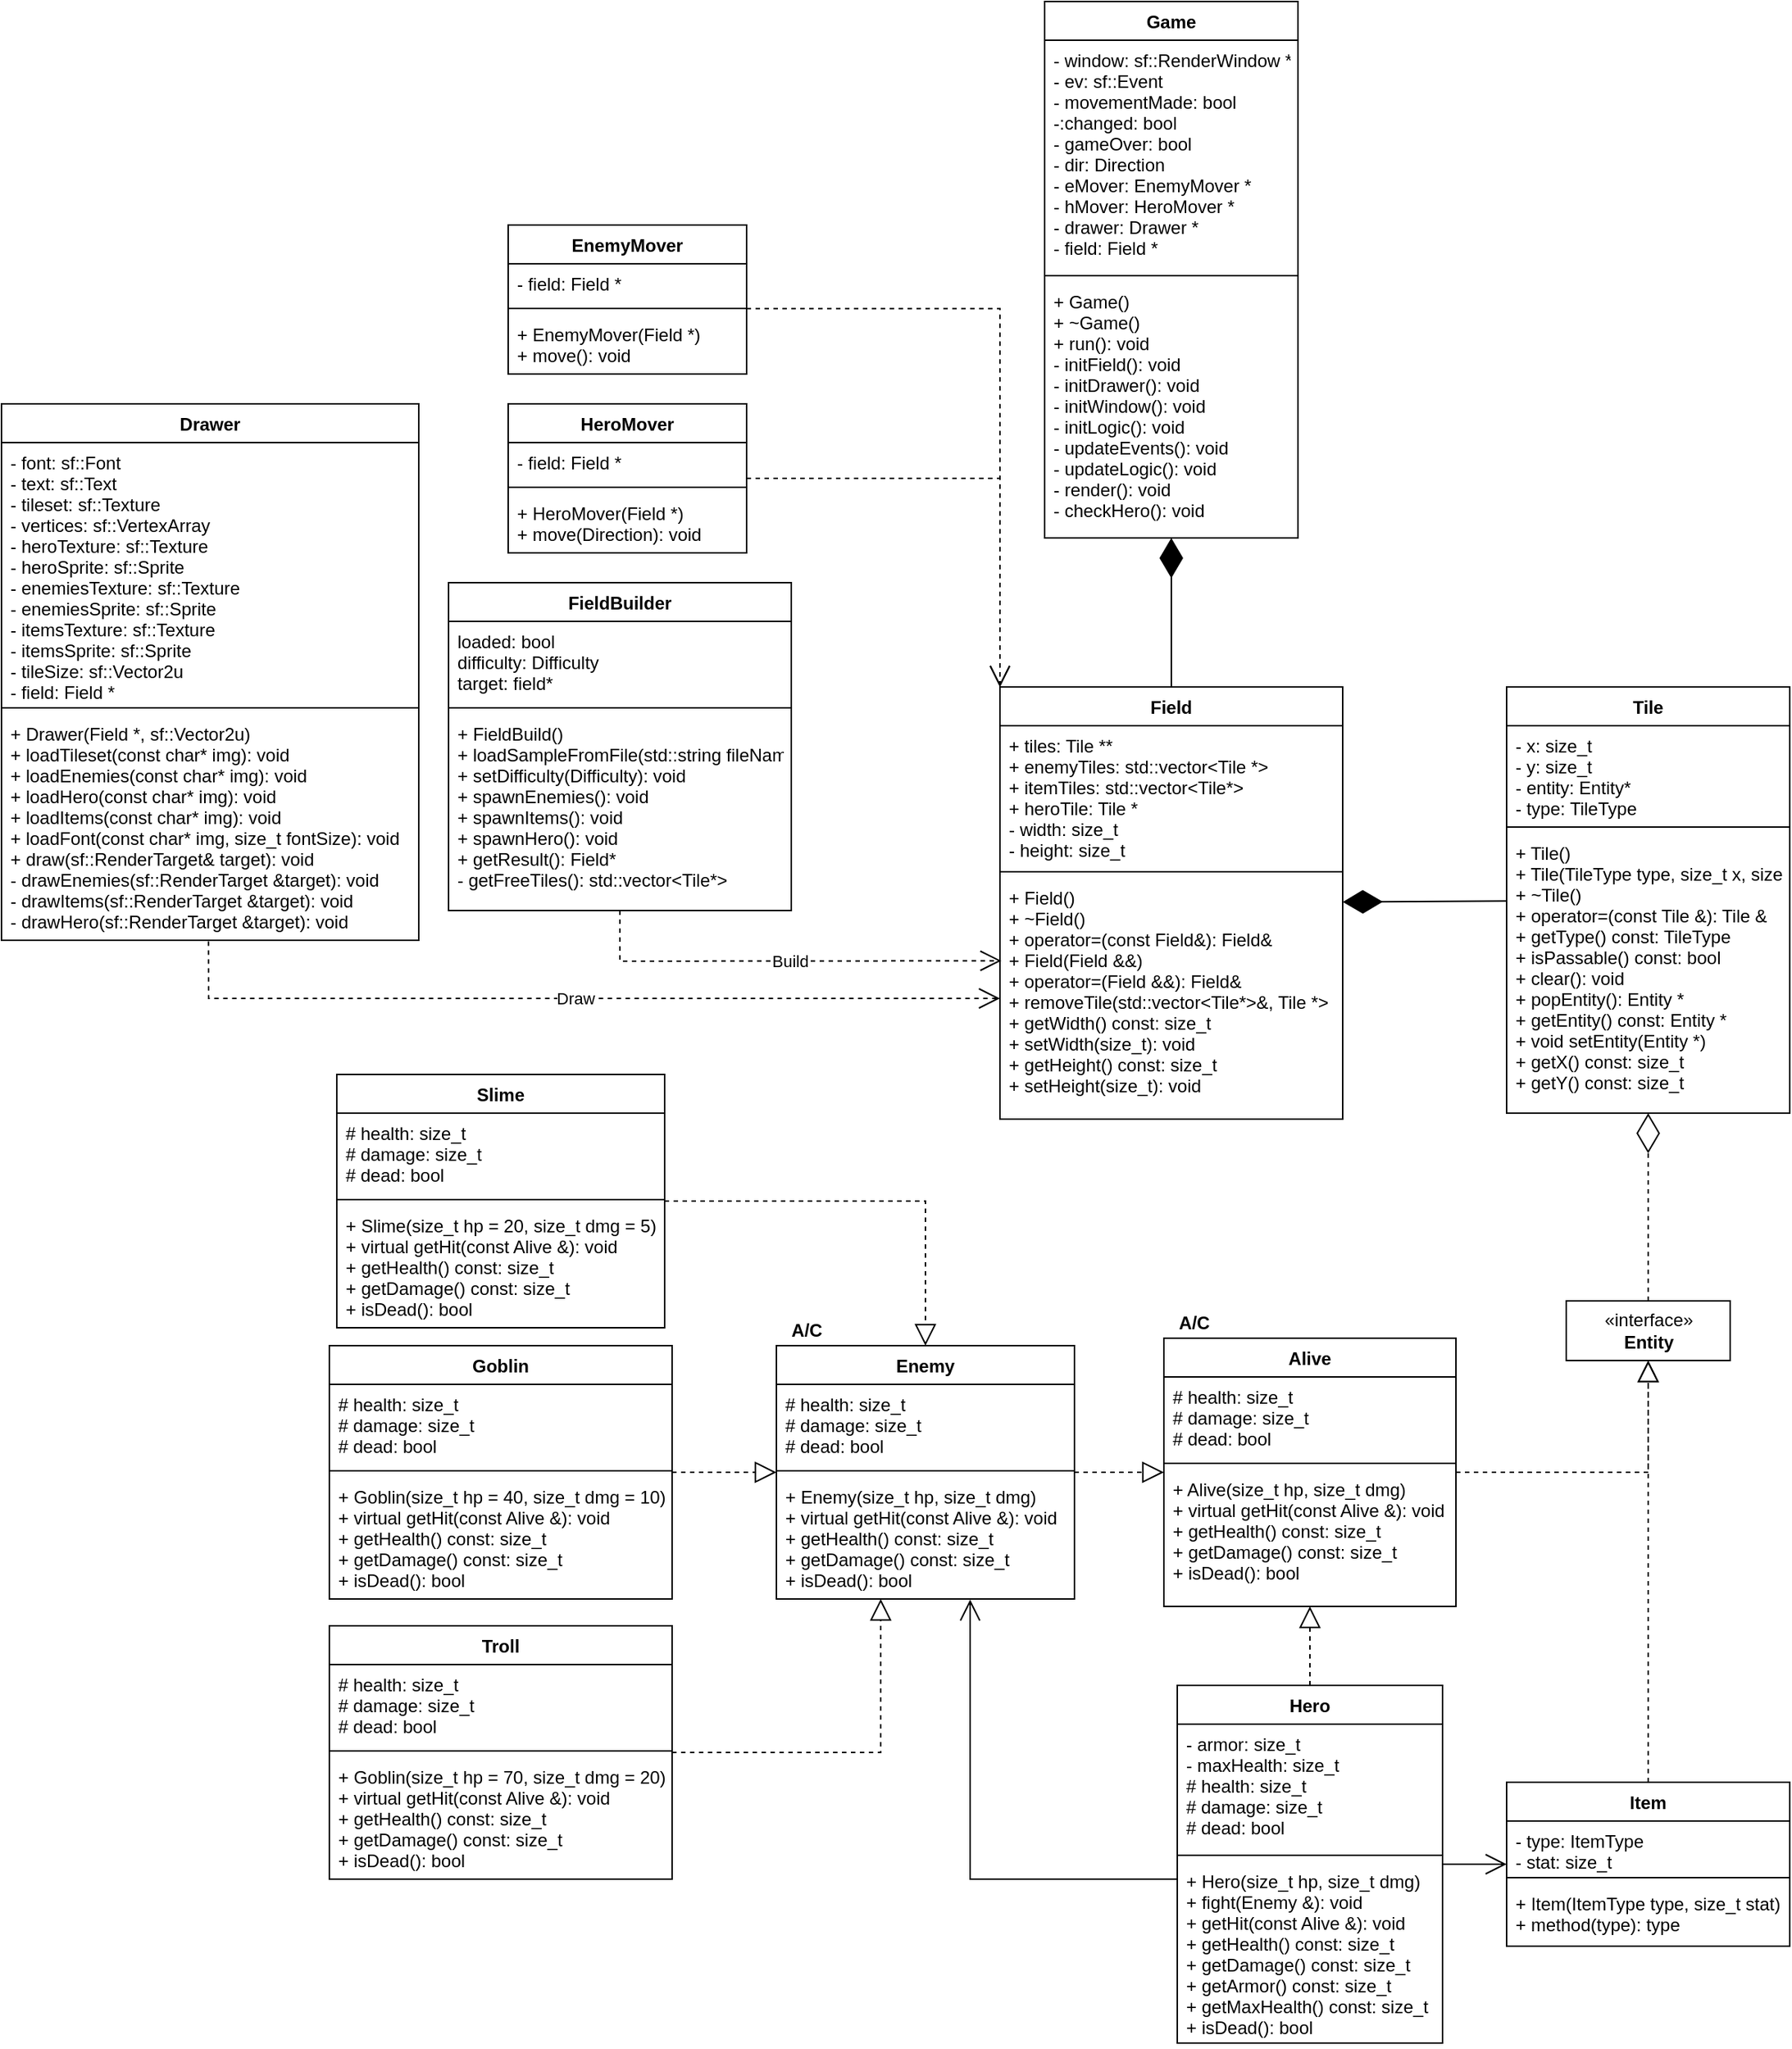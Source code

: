 <mxfile version="15.8.7" type="device"><diagram id="uTf5jsBaMt8wxNTcO5Un" name="Page-1"><mxGraphModel dx="2230" dy="2419" grid="1" gridSize="10" guides="1" tooltips="1" connect="1" arrows="1" fold="1" page="1" pageScale="1" pageWidth="827" pageHeight="1169" math="0" shadow="0"><root><mxCell id="0"/><mxCell id="1" parent="0"/><mxCell id="2A4r-qgi7NbGBhkaliGf-15" value="Game" style="swimlane;fontStyle=1;align=center;verticalAlign=top;childLayout=stackLayout;horizontal=1;startSize=26;horizontalStack=0;resizeParent=1;resizeParentMax=0;resizeLast=0;collapsible=1;marginBottom=0;fillColor=none;gradientColor=none;" parent="1" vertex="1"><mxGeometry x="-360" y="-330" width="170" height="360" as="geometry"/></mxCell><mxCell id="2A4r-qgi7NbGBhkaliGf-16" value="- window: sf::RenderWindow *&#10;- ev: sf::Event&#10;- movementMade: bool&#10;-:changed: bool&#10;- gameOver: bool&#10;- dir: Direction&#10;- eMover: EnemyMover *&#10;- hMover: HeroMover *&#10;- drawer: Drawer *&#10;- field: Field *" style="text;strokeColor=none;fillColor=none;align=left;verticalAlign=top;spacingLeft=4;spacingRight=4;overflow=hidden;rotatable=0;points=[[0,0.5],[1,0.5]];portConstraint=eastwest;" parent="2A4r-qgi7NbGBhkaliGf-15" vertex="1"><mxGeometry y="26" width="170" height="154" as="geometry"/></mxCell><mxCell id="2A4r-qgi7NbGBhkaliGf-17" value="" style="line;strokeWidth=1;fillColor=none;align=left;verticalAlign=middle;spacingTop=-1;spacingLeft=3;spacingRight=3;rotatable=0;labelPosition=right;points=[];portConstraint=eastwest;" parent="2A4r-qgi7NbGBhkaliGf-15" vertex="1"><mxGeometry y="180" width="170" height="8" as="geometry"/></mxCell><mxCell id="2A4r-qgi7NbGBhkaliGf-18" value="+ Game()&#10;+ ~Game()&#10;+ run(): void&#10;- initField(): void&#10;- initDrawer(): void&#10;- initWindow(): void&#10;- initLogic(): void&#10;- updateEvents(): void&#10;- updateLogic(): void&#10;- render(): void&#10;- checkHero(): void" style="text;strokeColor=none;fillColor=none;align=left;verticalAlign=top;spacingLeft=4;spacingRight=4;overflow=hidden;rotatable=0;points=[[0,0.5],[1,0.5]];portConstraint=eastwest;" parent="2A4r-qgi7NbGBhkaliGf-15" vertex="1"><mxGeometry y="188" width="170" height="172" as="geometry"/></mxCell><mxCell id="2A4r-qgi7NbGBhkaliGf-21" value="FieldBuilder" style="swimlane;fontStyle=1;align=center;verticalAlign=top;childLayout=stackLayout;horizontal=1;startSize=26;horizontalStack=0;resizeParent=1;resizeParentMax=0;resizeLast=0;collapsible=1;marginBottom=0;fillColor=none;gradientColor=none;" parent="1" vertex="1"><mxGeometry x="-760" y="60" width="230" height="220" as="geometry"/></mxCell><mxCell id="2A4r-qgi7NbGBhkaliGf-22" value="loaded: bool&#10;difficulty: Difficulty&#10;target: field*&#10;" style="text;strokeColor=none;fillColor=none;align=left;verticalAlign=top;spacingLeft=4;spacingRight=4;overflow=hidden;rotatable=0;points=[[0,0.5],[1,0.5]];portConstraint=eastwest;" parent="2A4r-qgi7NbGBhkaliGf-21" vertex="1"><mxGeometry y="26" width="230" height="54" as="geometry"/></mxCell><mxCell id="2A4r-qgi7NbGBhkaliGf-23" value="" style="line;strokeWidth=1;fillColor=none;align=left;verticalAlign=middle;spacingTop=-1;spacingLeft=3;spacingRight=3;rotatable=0;labelPosition=right;points=[];portConstraint=eastwest;" parent="2A4r-qgi7NbGBhkaliGf-21" vertex="1"><mxGeometry y="80" width="230" height="8" as="geometry"/></mxCell><mxCell id="2A4r-qgi7NbGBhkaliGf-24" value="+ FieldBuild()&#10;+ loadSampleFromFile(std::string fileName): void&#10;+ setDifficulty(Difficulty): void&#10;+ spawnEnemies(): void&#10;+ spawnItems(): void&#10;+ spawnHero(): void&#10;+ getResult(): Field*&#10;- getFreeTiles(): std::vector&lt;Tile*&gt;" style="text;strokeColor=none;fillColor=none;align=left;verticalAlign=top;spacingLeft=4;spacingRight=4;overflow=hidden;rotatable=0;points=[[0,0.5],[1,0.5]];portConstraint=eastwest;" parent="2A4r-qgi7NbGBhkaliGf-21" vertex="1"><mxGeometry y="88" width="230" height="132" as="geometry"/></mxCell><mxCell id="2A4r-qgi7NbGBhkaliGf-25" value="Field" style="swimlane;fontStyle=1;align=center;verticalAlign=top;childLayout=stackLayout;horizontal=1;startSize=26;horizontalStack=0;resizeParent=1;resizeParentMax=0;resizeLast=0;collapsible=1;marginBottom=0;fillColor=none;gradientColor=none;" parent="1" vertex="1"><mxGeometry x="-390" y="130" width="230" height="290" as="geometry"/></mxCell><mxCell id="2A4r-qgi7NbGBhkaliGf-26" value="+ tiles: Tile **&#10;+ enemyTiles: std::vector&lt;Tile *&gt;&#10;+ itemTiles: std::vector&lt;Tile*&gt;&#10;+ heroTile: Tile *&#10;- width: size_t&#10;- height: size_t" style="text;strokeColor=none;fillColor=none;align=left;verticalAlign=top;spacingLeft=4;spacingRight=4;overflow=hidden;rotatable=0;points=[[0,0.5],[1,0.5]];portConstraint=eastwest;" parent="2A4r-qgi7NbGBhkaliGf-25" vertex="1"><mxGeometry y="26" width="230" height="94" as="geometry"/></mxCell><mxCell id="2A4r-qgi7NbGBhkaliGf-27" value="" style="line;strokeWidth=1;fillColor=none;align=left;verticalAlign=middle;spacingTop=-1;spacingLeft=3;spacingRight=3;rotatable=0;labelPosition=right;points=[];portConstraint=eastwest;" parent="2A4r-qgi7NbGBhkaliGf-25" vertex="1"><mxGeometry y="120" width="230" height="8" as="geometry"/></mxCell><mxCell id="2A4r-qgi7NbGBhkaliGf-28" value="+ Field()&#10;+ ~Field()&#10;+ operator=(const Field&amp;): Field&amp; &#10;+ Field(Field &amp;&amp;)&#10;+ operator=(Field &amp;&amp;): Field&amp;&#10;+ removeTile(std::vector&lt;Tile*&gt;&amp;, Tile *&gt;&#10;+ getWidth() const: size_t &#10;+ setWidth(size_t): void&#10;+ getHeight() const: size_t &#10;+ setHeight(size_t): void" style="text;strokeColor=none;fillColor=none;align=left;verticalAlign=top;spacingLeft=4;spacingRight=4;overflow=hidden;rotatable=0;points=[[0,0.5],[1,0.5]];portConstraint=eastwest;" parent="2A4r-qgi7NbGBhkaliGf-25" vertex="1"><mxGeometry y="128" width="230" height="162" as="geometry"/></mxCell><mxCell id="2A4r-qgi7NbGBhkaliGf-29" value="Drawer" style="swimlane;fontStyle=1;align=center;verticalAlign=top;childLayout=stackLayout;horizontal=1;startSize=26;horizontalStack=0;resizeParent=1;resizeParentMax=0;resizeLast=0;collapsible=1;marginBottom=0;fillColor=none;gradientColor=none;" parent="1" vertex="1"><mxGeometry x="-1060" y="-60" width="280" height="360" as="geometry"/></mxCell><mxCell id="2A4r-qgi7NbGBhkaliGf-30" value="- font: sf::Font&#10;- text: sf::Text&#10;- tileset: sf::Texture&#10;- vertices: sf::VertexArray&#10;- heroTexture: sf::Texture&#10;- heroSprite: sf::Sprite&#10;- enemiesTexture: sf::Texture&#10;- enemiesSprite: sf::Sprite&#10;- itemsTexture: sf::Texture&#10;- itemsSprite: sf::Sprite&#10;- tileSize: sf::Vector2u&#10;- field: Field *" style="text;strokeColor=none;fillColor=none;align=left;verticalAlign=top;spacingLeft=4;spacingRight=4;overflow=hidden;rotatable=0;points=[[0,0.5],[1,0.5]];portConstraint=eastwest;" parent="2A4r-qgi7NbGBhkaliGf-29" vertex="1"><mxGeometry y="26" width="280" height="174" as="geometry"/></mxCell><mxCell id="2A4r-qgi7NbGBhkaliGf-31" value="" style="line;strokeWidth=1;fillColor=none;align=left;verticalAlign=middle;spacingTop=-1;spacingLeft=3;spacingRight=3;rotatable=0;labelPosition=right;points=[];portConstraint=eastwest;" parent="2A4r-qgi7NbGBhkaliGf-29" vertex="1"><mxGeometry y="200" width="280" height="8" as="geometry"/></mxCell><mxCell id="2A4r-qgi7NbGBhkaliGf-32" value="+ Drawer(Field *, sf::Vector2u)&#10;+ loadTileset(const char* img): void&#10;+ loadEnemies(const char* img): void&#10;+ loadHero(const char* img): void&#10;+ loadItems(const char* img): void&#10;+ loadFont(const char* img, size_t fontSize): void&#10;+ draw(sf::RenderTarget&amp; target): void&#10;- drawEnemies(sf::RenderTarget &amp;target): void&#10;- drawItems(sf::RenderTarget &amp;target): void&#10;- drawHero(sf::RenderTarget &amp;target): void&#10;&#10;" style="text;strokeColor=none;fillColor=none;align=left;verticalAlign=top;spacingLeft=4;spacingRight=4;overflow=hidden;rotatable=0;points=[[0,0.5],[1,0.5]];portConstraint=eastwest;" parent="2A4r-qgi7NbGBhkaliGf-29" vertex="1"><mxGeometry y="208" width="280" height="152" as="geometry"/></mxCell><mxCell id="2A4r-qgi7NbGBhkaliGf-33" value="Tile" style="swimlane;fontStyle=1;align=center;verticalAlign=top;childLayout=stackLayout;horizontal=1;startSize=26;horizontalStack=0;resizeParent=1;resizeParentMax=0;resizeLast=0;collapsible=1;marginBottom=0;fillColor=none;gradientColor=none;" parent="1" vertex="1"><mxGeometry x="-50" y="130" width="190" height="286" as="geometry"/></mxCell><mxCell id="MAmKQFRrY8ufu5wHWXjG-3" value="- x: size_t&#10;- y: size_t&#10;- entity: Entity*&#10;- type: TileType&#10;" style="text;strokeColor=none;fillColor=none;align=left;verticalAlign=top;spacingLeft=4;spacingRight=4;overflow=hidden;rotatable=0;points=[[0,0.5],[1,0.5]];portConstraint=eastwest;" parent="2A4r-qgi7NbGBhkaliGf-33" vertex="1"><mxGeometry y="26" width="190" height="64" as="geometry"/></mxCell><mxCell id="2A4r-qgi7NbGBhkaliGf-35" value="" style="line;strokeWidth=1;fillColor=none;align=left;verticalAlign=middle;spacingTop=-1;spacingLeft=3;spacingRight=3;rotatable=0;labelPosition=right;points=[];portConstraint=eastwest;" parent="2A4r-qgi7NbGBhkaliGf-33" vertex="1"><mxGeometry y="90" width="190" height="8" as="geometry"/></mxCell><mxCell id="2A4r-qgi7NbGBhkaliGf-36" value="+ Tile()&#10;+ Tile(TileType type, size_t x, size_t y)&#10;+ ~Tile()&#10;+ operator=(const Tile &amp;): Tile &amp;&#10;+ getType() const: TileType&#10;+ isPassable() const: bool&#10;+ clear(): void&#10;+ popEntity(): Entity *&#10;+ getEntity() const: Entity *&#10;+ void setEntity(Entity *)&#10;+ getX() const: size_t&#10;+ getY() const: size_t" style="text;strokeColor=none;fillColor=none;align=left;verticalAlign=top;spacingLeft=4;spacingRight=4;overflow=hidden;rotatable=0;points=[[0,0.5],[1,0.5]];portConstraint=eastwest;" parent="2A4r-qgi7NbGBhkaliGf-33" vertex="1"><mxGeometry y="98" width="190" height="188" as="geometry"/></mxCell><mxCell id="2A4r-qgi7NbGBhkaliGf-45" value="" style="endArrow=diamondThin;endFill=1;endSize=24;html=1;" parent="1" source="2A4r-qgi7NbGBhkaliGf-25" target="2A4r-qgi7NbGBhkaliGf-15" edge="1"><mxGeometry width="160" relative="1" as="geometry"><mxPoint x="10" y="700" as="sourcePoint"/><mxPoint x="180" y="165" as="targetPoint"/></mxGeometry></mxCell><mxCell id="2A4r-qgi7NbGBhkaliGf-48" value="" style="endArrow=diamondThin;endFill=1;endSize=24;html=1;" parent="1" source="2A4r-qgi7NbGBhkaliGf-33" target="2A4r-qgi7NbGBhkaliGf-25" edge="1"><mxGeometry width="160" relative="1" as="geometry"><mxPoint x="599" y="480" as="sourcePoint"/><mxPoint x="170" y="700" as="targetPoint"/></mxGeometry></mxCell><mxCell id="2A4r-qgi7NbGBhkaliGf-50" value="Draw" style="endArrow=open;endSize=12;dashed=1;html=1;exitX=0.496;exitY=1.005;exitDx=0;exitDy=0;exitPerimeter=0;rounded=0;entryX=0;entryY=0.5;entryDx=0;entryDy=0;" parent="1" source="2A4r-qgi7NbGBhkaliGf-32" target="2A4r-qgi7NbGBhkaliGf-28" edge="1"><mxGeometry width="160" relative="1" as="geometry"><mxPoint x="10" y="700" as="sourcePoint"/><mxPoint x="-420" y="335" as="targetPoint"/><Array as="points"><mxPoint x="-921" y="339"/></Array></mxGeometry></mxCell><mxCell id="2A4r-qgi7NbGBhkaliGf-52" value="Build" style="endArrow=open;endSize=12;dashed=1;html=1;rounded=0;exitX=0.5;exitY=1;exitDx=0;exitDy=0;exitPerimeter=0;entryX=0.004;entryY=0.344;entryDx=0;entryDy=0;entryPerimeter=0;" parent="1" source="2A4r-qgi7NbGBhkaliGf-24" target="2A4r-qgi7NbGBhkaliGf-28" edge="1"><mxGeometry x="0.026" width="160" relative="1" as="geometry"><mxPoint x="10" y="700" as="sourcePoint"/><mxPoint x="-420" y="316" as="targetPoint"/><Array as="points"><mxPoint x="-645" y="314"/></Array><mxPoint as="offset"/></mxGeometry></mxCell><mxCell id="4mSaH6M3uT7Bla0XNZTi-2" value="HeroMover" style="swimlane;fontStyle=1;align=center;verticalAlign=top;childLayout=stackLayout;horizontal=1;startSize=26;horizontalStack=0;resizeParent=1;resizeParentMax=0;resizeLast=0;collapsible=1;marginBottom=0;" vertex="1" parent="1"><mxGeometry x="-720" y="-60" width="160" height="100" as="geometry"/></mxCell><mxCell id="4mSaH6M3uT7Bla0XNZTi-3" value="- field: Field *" style="text;strokeColor=none;fillColor=none;align=left;verticalAlign=top;spacingLeft=4;spacingRight=4;overflow=hidden;rotatable=0;points=[[0,0.5],[1,0.5]];portConstraint=eastwest;" vertex="1" parent="4mSaH6M3uT7Bla0XNZTi-2"><mxGeometry y="26" width="160" height="26" as="geometry"/></mxCell><mxCell id="4mSaH6M3uT7Bla0XNZTi-4" value="" style="line;strokeWidth=1;fillColor=none;align=left;verticalAlign=middle;spacingTop=-1;spacingLeft=3;spacingRight=3;rotatable=0;labelPosition=right;points=[];portConstraint=eastwest;" vertex="1" parent="4mSaH6M3uT7Bla0XNZTi-2"><mxGeometry y="52" width="160" height="8" as="geometry"/></mxCell><mxCell id="4mSaH6M3uT7Bla0XNZTi-5" value="+ HeroMover(Field *)&#10;+ move(Direction): void" style="text;strokeColor=none;fillColor=none;align=left;verticalAlign=top;spacingLeft=4;spacingRight=4;overflow=hidden;rotatable=0;points=[[0,0.5],[1,0.5]];portConstraint=eastwest;" vertex="1" parent="4mSaH6M3uT7Bla0XNZTi-2"><mxGeometry y="60" width="160" height="40" as="geometry"/></mxCell><mxCell id="4mSaH6M3uT7Bla0XNZTi-10" style="edgeStyle=orthogonalEdgeStyle;rounded=0;orthogonalLoop=1;jettySize=auto;html=1;dashed=1;endArrow=open;endFill=0;entryX=0;entryY=0;entryDx=0;entryDy=0;strokeWidth=1;endSize=12;exitX=1;exitY=1.158;exitDx=0;exitDy=0;exitPerimeter=0;" edge="1" parent="1" source="4mSaH6M3uT7Bla0XNZTi-7" target="2A4r-qgi7NbGBhkaliGf-25"><mxGeometry relative="1" as="geometry"/></mxCell><mxCell id="4mSaH6M3uT7Bla0XNZTi-6" value="EnemyMover" style="swimlane;fontStyle=1;align=center;verticalAlign=top;childLayout=stackLayout;horizontal=1;startSize=26;horizontalStack=0;resizeParent=1;resizeParentMax=0;resizeLast=0;collapsible=1;marginBottom=0;" vertex="1" parent="1"><mxGeometry x="-720" y="-180" width="160" height="100" as="geometry"/></mxCell><mxCell id="4mSaH6M3uT7Bla0XNZTi-7" value="- field: Field *" style="text;strokeColor=none;fillColor=none;align=left;verticalAlign=top;spacingLeft=4;spacingRight=4;overflow=hidden;rotatable=0;points=[[0,0.5],[1,0.5]];portConstraint=eastwest;" vertex="1" parent="4mSaH6M3uT7Bla0XNZTi-6"><mxGeometry y="26" width="160" height="26" as="geometry"/></mxCell><mxCell id="4mSaH6M3uT7Bla0XNZTi-8" value="" style="line;strokeWidth=1;fillColor=none;align=left;verticalAlign=middle;spacingTop=-1;spacingLeft=3;spacingRight=3;rotatable=0;labelPosition=right;points=[];portConstraint=eastwest;" vertex="1" parent="4mSaH6M3uT7Bla0XNZTi-6"><mxGeometry y="52" width="160" height="8" as="geometry"/></mxCell><mxCell id="4mSaH6M3uT7Bla0XNZTi-9" value="+ EnemyMover(Field *)&#10;+ move(): void" style="text;strokeColor=none;fillColor=none;align=left;verticalAlign=top;spacingLeft=4;spacingRight=4;overflow=hidden;rotatable=0;points=[[0,0.5],[1,0.5]];portConstraint=eastwest;" vertex="1" parent="4mSaH6M3uT7Bla0XNZTi-6"><mxGeometry y="60" width="160" height="40" as="geometry"/></mxCell><mxCell id="4mSaH6M3uT7Bla0XNZTi-12" style="edgeStyle=orthogonalEdgeStyle;rounded=0;orthogonalLoop=1;jettySize=auto;html=1;dashed=1;endArrow=open;endFill=0;strokeWidth=1;entryX=0;entryY=0;entryDx=0;entryDy=0;endSize=12;" edge="1" parent="1" source="4mSaH6M3uT7Bla0XNZTi-2" target="2A4r-qgi7NbGBhkaliGf-25"><mxGeometry relative="1" as="geometry"><mxPoint x="30" y="-60" as="sourcePoint"/><mxPoint x="210" y="140" as="targetPoint"/></mxGeometry></mxCell><mxCell id="4mSaH6M3uT7Bla0XNZTi-26" style="edgeStyle=orthogonalEdgeStyle;rounded=0;orthogonalLoop=1;jettySize=auto;html=1;dashed=1;endArrow=block;endFill=0;endSize=12;strokeWidth=1;entryX=0.5;entryY=1;entryDx=0;entryDy=0;" edge="1" parent="1" source="4mSaH6M3uT7Bla0XNZTi-13" target="4mSaH6M3uT7Bla0XNZTi-19"><mxGeometry relative="1" as="geometry"><mxPoint x="187" y="780" as="targetPoint"/></mxGeometry></mxCell><mxCell id="4mSaH6M3uT7Bla0XNZTi-13" value="Alive" style="swimlane;fontStyle=1;align=center;verticalAlign=top;childLayout=stackLayout;horizontal=1;startSize=26;horizontalStack=0;resizeParent=1;resizeParentMax=0;resizeLast=0;collapsible=1;marginBottom=0;" vertex="1" parent="1"><mxGeometry x="-280" y="567" width="196" height="180" as="geometry"/></mxCell><mxCell id="4mSaH6M3uT7Bla0XNZTi-14" value="# health: size_t&#10;# damage: size_t&#10;# dead: bool" style="text;strokeColor=none;fillColor=none;align=left;verticalAlign=top;spacingLeft=4;spacingRight=4;overflow=hidden;rotatable=0;points=[[0,0.5],[1,0.5]];portConstraint=eastwest;" vertex="1" parent="4mSaH6M3uT7Bla0XNZTi-13"><mxGeometry y="26" width="196" height="54" as="geometry"/></mxCell><mxCell id="4mSaH6M3uT7Bla0XNZTi-15" value="" style="line;strokeWidth=1;fillColor=none;align=left;verticalAlign=middle;spacingTop=-1;spacingLeft=3;spacingRight=3;rotatable=0;labelPosition=right;points=[];portConstraint=eastwest;" vertex="1" parent="4mSaH6M3uT7Bla0XNZTi-13"><mxGeometry y="80" width="196" height="8" as="geometry"/></mxCell><mxCell id="4mSaH6M3uT7Bla0XNZTi-16" value="+ Alive(size_t hp, size_t dmg)&#10;+ virtual getHit(const Alive &amp;): void&#10;+ getHealth() const: size_t&#10;+ getDamage() const: size_t&#10;+ isDead(): bool" style="text;strokeColor=none;fillColor=none;align=left;verticalAlign=top;spacingLeft=4;spacingRight=4;overflow=hidden;rotatable=0;points=[[0,0.5],[1,0.5]];portConstraint=eastwest;" vertex="1" parent="4mSaH6M3uT7Bla0XNZTi-13"><mxGeometry y="88" width="196" height="92" as="geometry"/></mxCell><mxCell id="4mSaH6M3uT7Bla0XNZTi-20" style="edgeStyle=orthogonalEdgeStyle;rounded=0;orthogonalLoop=1;jettySize=auto;html=1;dashed=1;endArrow=diamondThin;endFill=0;strokeWidth=1;endSize=24;" edge="1" parent="1" source="4mSaH6M3uT7Bla0XNZTi-19" target="2A4r-qgi7NbGBhkaliGf-33"><mxGeometry relative="1" as="geometry"/></mxCell><mxCell id="4mSaH6M3uT7Bla0XNZTi-19" value="«interface»&lt;br&gt;&lt;b&gt;Entity&lt;/b&gt;" style="html=1;" vertex="1" parent="1"><mxGeometry x="-10" y="542" width="110" height="40" as="geometry"/></mxCell><mxCell id="4mSaH6M3uT7Bla0XNZTi-25" style="edgeStyle=orthogonalEdgeStyle;rounded=0;orthogonalLoop=1;jettySize=auto;html=1;dashed=1;endArrow=block;endFill=0;endSize=12;strokeWidth=1;" edge="1" parent="1" source="4mSaH6M3uT7Bla0XNZTi-21" target="4mSaH6M3uT7Bla0XNZTi-19"><mxGeometry relative="1" as="geometry"/></mxCell><mxCell id="4mSaH6M3uT7Bla0XNZTi-21" value="Item" style="swimlane;fontStyle=1;align=center;verticalAlign=top;childLayout=stackLayout;horizontal=1;startSize=26;horizontalStack=0;resizeParent=1;resizeParentMax=0;resizeLast=0;collapsible=1;marginBottom=0;" vertex="1" parent="1"><mxGeometry x="-50" y="865" width="190" height="110" as="geometry"/></mxCell><mxCell id="4mSaH6M3uT7Bla0XNZTi-22" value="- type: ItemType&#10;- stat: size_t" style="text;strokeColor=none;fillColor=none;align=left;verticalAlign=top;spacingLeft=4;spacingRight=4;overflow=hidden;rotatable=0;points=[[0,0.5],[1,0.5]];portConstraint=eastwest;" vertex="1" parent="4mSaH6M3uT7Bla0XNZTi-21"><mxGeometry y="26" width="190" height="34" as="geometry"/></mxCell><mxCell id="4mSaH6M3uT7Bla0XNZTi-23" value="" style="line;strokeWidth=1;fillColor=none;align=left;verticalAlign=middle;spacingTop=-1;spacingLeft=3;spacingRight=3;rotatable=0;labelPosition=right;points=[];portConstraint=eastwest;" vertex="1" parent="4mSaH6M3uT7Bla0XNZTi-21"><mxGeometry y="60" width="190" height="8" as="geometry"/></mxCell><mxCell id="4mSaH6M3uT7Bla0XNZTi-24" value="+ Item(ItemType type, size_t stat)&#10;+ method(type): type" style="text;strokeColor=none;fillColor=none;align=left;verticalAlign=top;spacingLeft=4;spacingRight=4;overflow=hidden;rotatable=0;points=[[0,0.5],[1,0.5]];portConstraint=eastwest;" vertex="1" parent="4mSaH6M3uT7Bla0XNZTi-21"><mxGeometry y="68" width="190" height="42" as="geometry"/></mxCell><mxCell id="4mSaH6M3uT7Bla0XNZTi-33" style="edgeStyle=orthogonalEdgeStyle;rounded=0;orthogonalLoop=1;jettySize=auto;html=1;dashed=1;endArrow=block;endFill=0;endSize=12;strokeWidth=1;" edge="1" parent="1" source="4mSaH6M3uT7Bla0XNZTi-28" target="4mSaH6M3uT7Bla0XNZTi-13"><mxGeometry relative="1" as="geometry"/></mxCell><mxCell id="4mSaH6M3uT7Bla0XNZTi-64" style="edgeStyle=orthogonalEdgeStyle;rounded=0;orthogonalLoop=1;jettySize=auto;html=1;endArrow=open;endFill=0;endSize=12;strokeWidth=1;" edge="1" parent="1" source="4mSaH6M3uT7Bla0XNZTi-28" target="4mSaH6M3uT7Bla0XNZTi-21"><mxGeometry relative="1" as="geometry"/></mxCell><mxCell id="4mSaH6M3uT7Bla0XNZTi-65" style="edgeStyle=orthogonalEdgeStyle;rounded=0;orthogonalLoop=1;jettySize=auto;html=1;endArrow=open;endFill=0;endSize=12;strokeWidth=1;entryX=0.65;entryY=1.005;entryDx=0;entryDy=0;entryPerimeter=0;exitX=0;exitY=0.995;exitDx=0;exitDy=0;exitPerimeter=0;" edge="1" parent="1" source="4mSaH6M3uT7Bla0XNZTi-29" target="4mSaH6M3uT7Bla0XNZTi-38"><mxGeometry relative="1" as="geometry"/></mxCell><mxCell id="4mSaH6M3uT7Bla0XNZTi-28" value="Hero" style="swimlane;fontStyle=1;align=center;verticalAlign=top;childLayout=stackLayout;horizontal=1;startSize=26;horizontalStack=0;resizeParent=1;resizeParentMax=0;resizeLast=0;collapsible=1;marginBottom=0;" vertex="1" parent="1"><mxGeometry x="-271" y="800" width="178" height="240" as="geometry"/></mxCell><mxCell id="4mSaH6M3uT7Bla0XNZTi-29" value="- armor: size_t&#10;- maxHealth: size_t&#10;# health: size_t&#10;# damage: size_t&#10;# dead: bool" style="text;strokeColor=none;fillColor=none;align=left;verticalAlign=top;spacingLeft=4;spacingRight=4;overflow=hidden;rotatable=0;points=[[0,0.5],[1,0.5]];portConstraint=eastwest;" vertex="1" parent="4mSaH6M3uT7Bla0XNZTi-28"><mxGeometry y="26" width="178" height="84" as="geometry"/></mxCell><mxCell id="4mSaH6M3uT7Bla0XNZTi-30" value="" style="line;strokeWidth=1;fillColor=none;align=left;verticalAlign=middle;spacingTop=-1;spacingLeft=3;spacingRight=3;rotatable=0;labelPosition=right;points=[];portConstraint=eastwest;" vertex="1" parent="4mSaH6M3uT7Bla0XNZTi-28"><mxGeometry y="110" width="178" height="8" as="geometry"/></mxCell><mxCell id="4mSaH6M3uT7Bla0XNZTi-31" value="+ Hero(size_t hp, size_t dmg)&#10;+ fight(Enemy &amp;): void&#10;+ getHit(const Alive &amp;): void&#10;+ getHealth() const: size_t&#10;+ getDamage() const: size_t&#10;+ getArmor() const: size_t&#10;+ getMaxHealth() const: size_t&#10;+ isDead(): bool&#10;&#10;" style="text;strokeColor=none;fillColor=none;align=left;verticalAlign=top;spacingLeft=4;spacingRight=4;overflow=hidden;rotatable=0;points=[[0,0.5],[1,0.5]];portConstraint=eastwest;" vertex="1" parent="4mSaH6M3uT7Bla0XNZTi-28"><mxGeometry y="118" width="178" height="122" as="geometry"/></mxCell><mxCell id="4mSaH6M3uT7Bla0XNZTi-32" value="&lt;b&gt;A/C&lt;/b&gt;" style="text;html=1;align=center;verticalAlign=middle;resizable=0;points=[];autosize=1;strokeColor=none;fillColor=none;" vertex="1" parent="1"><mxGeometry x="-280" y="547" width="40" height="20" as="geometry"/></mxCell><mxCell id="4mSaH6M3uT7Bla0XNZTi-40" style="edgeStyle=orthogonalEdgeStyle;rounded=0;orthogonalLoop=1;jettySize=auto;html=1;dashed=1;endArrow=block;endFill=0;endSize=12;strokeWidth=1;" edge="1" parent="1" source="4mSaH6M3uT7Bla0XNZTi-35" target="4mSaH6M3uT7Bla0XNZTi-13"><mxGeometry relative="1" as="geometry"/></mxCell><mxCell id="4mSaH6M3uT7Bla0XNZTi-35" value="Enemy" style="swimlane;fontStyle=1;align=center;verticalAlign=top;childLayout=stackLayout;horizontal=1;startSize=26;horizontalStack=0;resizeParent=1;resizeParentMax=0;resizeLast=0;collapsible=1;marginBottom=0;" vertex="1" parent="1"><mxGeometry x="-540" y="572" width="200" height="170" as="geometry"/></mxCell><mxCell id="4mSaH6M3uT7Bla0XNZTi-36" value="# health: size_t&#10;# damage: size_t&#10;# dead: bool" style="text;strokeColor=none;fillColor=none;align=left;verticalAlign=top;spacingLeft=4;spacingRight=4;overflow=hidden;rotatable=0;points=[[0,0.5],[1,0.5]];portConstraint=eastwest;" vertex="1" parent="4mSaH6M3uT7Bla0XNZTi-35"><mxGeometry y="26" width="200" height="54" as="geometry"/></mxCell><mxCell id="4mSaH6M3uT7Bla0XNZTi-37" value="" style="line;strokeWidth=1;fillColor=none;align=left;verticalAlign=middle;spacingTop=-1;spacingLeft=3;spacingRight=3;rotatable=0;labelPosition=right;points=[];portConstraint=eastwest;" vertex="1" parent="4mSaH6M3uT7Bla0XNZTi-35"><mxGeometry y="80" width="200" height="8" as="geometry"/></mxCell><mxCell id="4mSaH6M3uT7Bla0XNZTi-38" value="+ Enemy(size_t hp, size_t dmg)&#10;+ virtual getHit(const Alive &amp;): void&#10;+ getHealth() const: size_t&#10;+ getDamage() const: size_t&#10;+ isDead(): bool" style="text;strokeColor=none;fillColor=none;align=left;verticalAlign=top;spacingLeft=4;spacingRight=4;overflow=hidden;rotatable=0;points=[[0,0.5],[1,0.5]];portConstraint=eastwest;" vertex="1" parent="4mSaH6M3uT7Bla0XNZTi-35"><mxGeometry y="88" width="200" height="82" as="geometry"/></mxCell><mxCell id="4mSaH6M3uT7Bla0XNZTi-39" value="&lt;b&gt;A/C&lt;/b&gt;" style="text;html=1;align=center;verticalAlign=middle;resizable=0;points=[];autosize=1;strokeColor=none;fillColor=none;" vertex="1" parent="1"><mxGeometry x="-540" y="552" width="40" height="20" as="geometry"/></mxCell><mxCell id="4mSaH6M3uT7Bla0XNZTi-49" style="edgeStyle=orthogonalEdgeStyle;rounded=0;orthogonalLoop=1;jettySize=auto;html=1;dashed=1;endArrow=block;endFill=0;endSize=12;strokeWidth=1;" edge="1" parent="1" source="4mSaH6M3uT7Bla0XNZTi-45" target="4mSaH6M3uT7Bla0XNZTi-35"><mxGeometry relative="1" as="geometry"/></mxCell><mxCell id="4mSaH6M3uT7Bla0XNZTi-45" value="Slime" style="swimlane;fontStyle=1;align=center;verticalAlign=top;childLayout=stackLayout;horizontal=1;startSize=26;horizontalStack=0;resizeParent=1;resizeParentMax=0;resizeLast=0;collapsible=1;marginBottom=0;" vertex="1" parent="1"><mxGeometry x="-835" y="390" width="220" height="170" as="geometry"/></mxCell><mxCell id="4mSaH6M3uT7Bla0XNZTi-46" value="# health: size_t&#10;# damage: size_t&#10;# dead: bool" style="text;strokeColor=none;fillColor=none;align=left;verticalAlign=top;spacingLeft=4;spacingRight=4;overflow=hidden;rotatable=0;points=[[0,0.5],[1,0.5]];portConstraint=eastwest;" vertex="1" parent="4mSaH6M3uT7Bla0XNZTi-45"><mxGeometry y="26" width="220" height="54" as="geometry"/></mxCell><mxCell id="4mSaH6M3uT7Bla0XNZTi-47" value="" style="line;strokeWidth=1;fillColor=none;align=left;verticalAlign=middle;spacingTop=-1;spacingLeft=3;spacingRight=3;rotatable=0;labelPosition=right;points=[];portConstraint=eastwest;" vertex="1" parent="4mSaH6M3uT7Bla0XNZTi-45"><mxGeometry y="80" width="220" height="8" as="geometry"/></mxCell><mxCell id="4mSaH6M3uT7Bla0XNZTi-48" value="+ Slime(size_t hp = 20, size_t dmg = 5)&#10;+ virtual getHit(const Alive &amp;): void&#10;+ getHealth() const: size_t&#10;+ getDamage() const: size_t&#10;+ isDead(): bool" style="text;strokeColor=none;fillColor=none;align=left;verticalAlign=top;spacingLeft=4;spacingRight=4;overflow=hidden;rotatable=0;points=[[0,0.5],[1,0.5]];portConstraint=eastwest;" vertex="1" parent="4mSaH6M3uT7Bla0XNZTi-45"><mxGeometry y="88" width="220" height="82" as="geometry"/></mxCell><mxCell id="4mSaH6M3uT7Bla0XNZTi-63" style="edgeStyle=orthogonalEdgeStyle;rounded=0;orthogonalLoop=1;jettySize=auto;html=1;dashed=1;endArrow=block;endFill=0;endSize=12;strokeWidth=1;" edge="1" parent="1" source="4mSaH6M3uT7Bla0XNZTi-54" target="4mSaH6M3uT7Bla0XNZTi-35"><mxGeometry relative="1" as="geometry"/></mxCell><mxCell id="4mSaH6M3uT7Bla0XNZTi-54" value="Goblin" style="swimlane;fontStyle=1;align=center;verticalAlign=top;childLayout=stackLayout;horizontal=1;startSize=26;horizontalStack=0;resizeParent=1;resizeParentMax=0;resizeLast=0;collapsible=1;marginBottom=0;" vertex="1" parent="1"><mxGeometry x="-840" y="572" width="230" height="170" as="geometry"/></mxCell><mxCell id="4mSaH6M3uT7Bla0XNZTi-55" value="# health: size_t&#10;# damage: size_t&#10;# dead: bool" style="text;strokeColor=none;fillColor=none;align=left;verticalAlign=top;spacingLeft=4;spacingRight=4;overflow=hidden;rotatable=0;points=[[0,0.5],[1,0.5]];portConstraint=eastwest;" vertex="1" parent="4mSaH6M3uT7Bla0XNZTi-54"><mxGeometry y="26" width="230" height="54" as="geometry"/></mxCell><mxCell id="4mSaH6M3uT7Bla0XNZTi-56" value="" style="line;strokeWidth=1;fillColor=none;align=left;verticalAlign=middle;spacingTop=-1;spacingLeft=3;spacingRight=3;rotatable=0;labelPosition=right;points=[];portConstraint=eastwest;" vertex="1" parent="4mSaH6M3uT7Bla0XNZTi-54"><mxGeometry y="80" width="230" height="8" as="geometry"/></mxCell><mxCell id="4mSaH6M3uT7Bla0XNZTi-57" value="+ Goblin(size_t hp = 40, size_t dmg = 10)&#10;+ virtual getHit(const Alive &amp;): void&#10;+ getHealth() const: size_t&#10;+ getDamage() const: size_t&#10;+ isDead(): bool" style="text;strokeColor=none;fillColor=none;align=left;verticalAlign=top;spacingLeft=4;spacingRight=4;overflow=hidden;rotatable=0;points=[[0,0.5],[1,0.5]];portConstraint=eastwest;" vertex="1" parent="4mSaH6M3uT7Bla0XNZTi-54"><mxGeometry y="88" width="230" height="82" as="geometry"/></mxCell><mxCell id="4mSaH6M3uT7Bla0XNZTi-62" style="edgeStyle=orthogonalEdgeStyle;rounded=0;orthogonalLoop=1;jettySize=auto;html=1;dashed=1;endArrow=block;endFill=0;endSize=12;strokeWidth=1;" edge="1" parent="1" source="4mSaH6M3uT7Bla0XNZTi-58" target="4mSaH6M3uT7Bla0XNZTi-38"><mxGeometry relative="1" as="geometry"><mxPoint x="-440" y="740" as="targetPoint"/><Array as="points"><mxPoint x="-470" y="845"/></Array></mxGeometry></mxCell><mxCell id="4mSaH6M3uT7Bla0XNZTi-58" value="Troll" style="swimlane;fontStyle=1;align=center;verticalAlign=top;childLayout=stackLayout;horizontal=1;startSize=26;horizontalStack=0;resizeParent=1;resizeParentMax=0;resizeLast=0;collapsible=1;marginBottom=0;" vertex="1" parent="1"><mxGeometry x="-840" y="760" width="230" height="170" as="geometry"/></mxCell><mxCell id="4mSaH6M3uT7Bla0XNZTi-59" value="# health: size_t&#10;# damage: size_t&#10;# dead: bool" style="text;strokeColor=none;fillColor=none;align=left;verticalAlign=top;spacingLeft=4;spacingRight=4;overflow=hidden;rotatable=0;points=[[0,0.5],[1,0.5]];portConstraint=eastwest;" vertex="1" parent="4mSaH6M3uT7Bla0XNZTi-58"><mxGeometry y="26" width="230" height="54" as="geometry"/></mxCell><mxCell id="4mSaH6M3uT7Bla0XNZTi-60" value="" style="line;strokeWidth=1;fillColor=none;align=left;verticalAlign=middle;spacingTop=-1;spacingLeft=3;spacingRight=3;rotatable=0;labelPosition=right;points=[];portConstraint=eastwest;" vertex="1" parent="4mSaH6M3uT7Bla0XNZTi-58"><mxGeometry y="80" width="230" height="8" as="geometry"/></mxCell><mxCell id="4mSaH6M3uT7Bla0XNZTi-61" value="+ Goblin(size_t hp = 70, size_t dmg = 20)&#10;+ virtual getHit(const Alive &amp;): void&#10;+ getHealth() const: size_t&#10;+ getDamage() const: size_t&#10;+ isDead(): bool" style="text;strokeColor=none;fillColor=none;align=left;verticalAlign=top;spacingLeft=4;spacingRight=4;overflow=hidden;rotatable=0;points=[[0,0.5],[1,0.5]];portConstraint=eastwest;" vertex="1" parent="4mSaH6M3uT7Bla0XNZTi-58"><mxGeometry y="88" width="230" height="82" as="geometry"/></mxCell></root></mxGraphModel></diagram></mxfile>